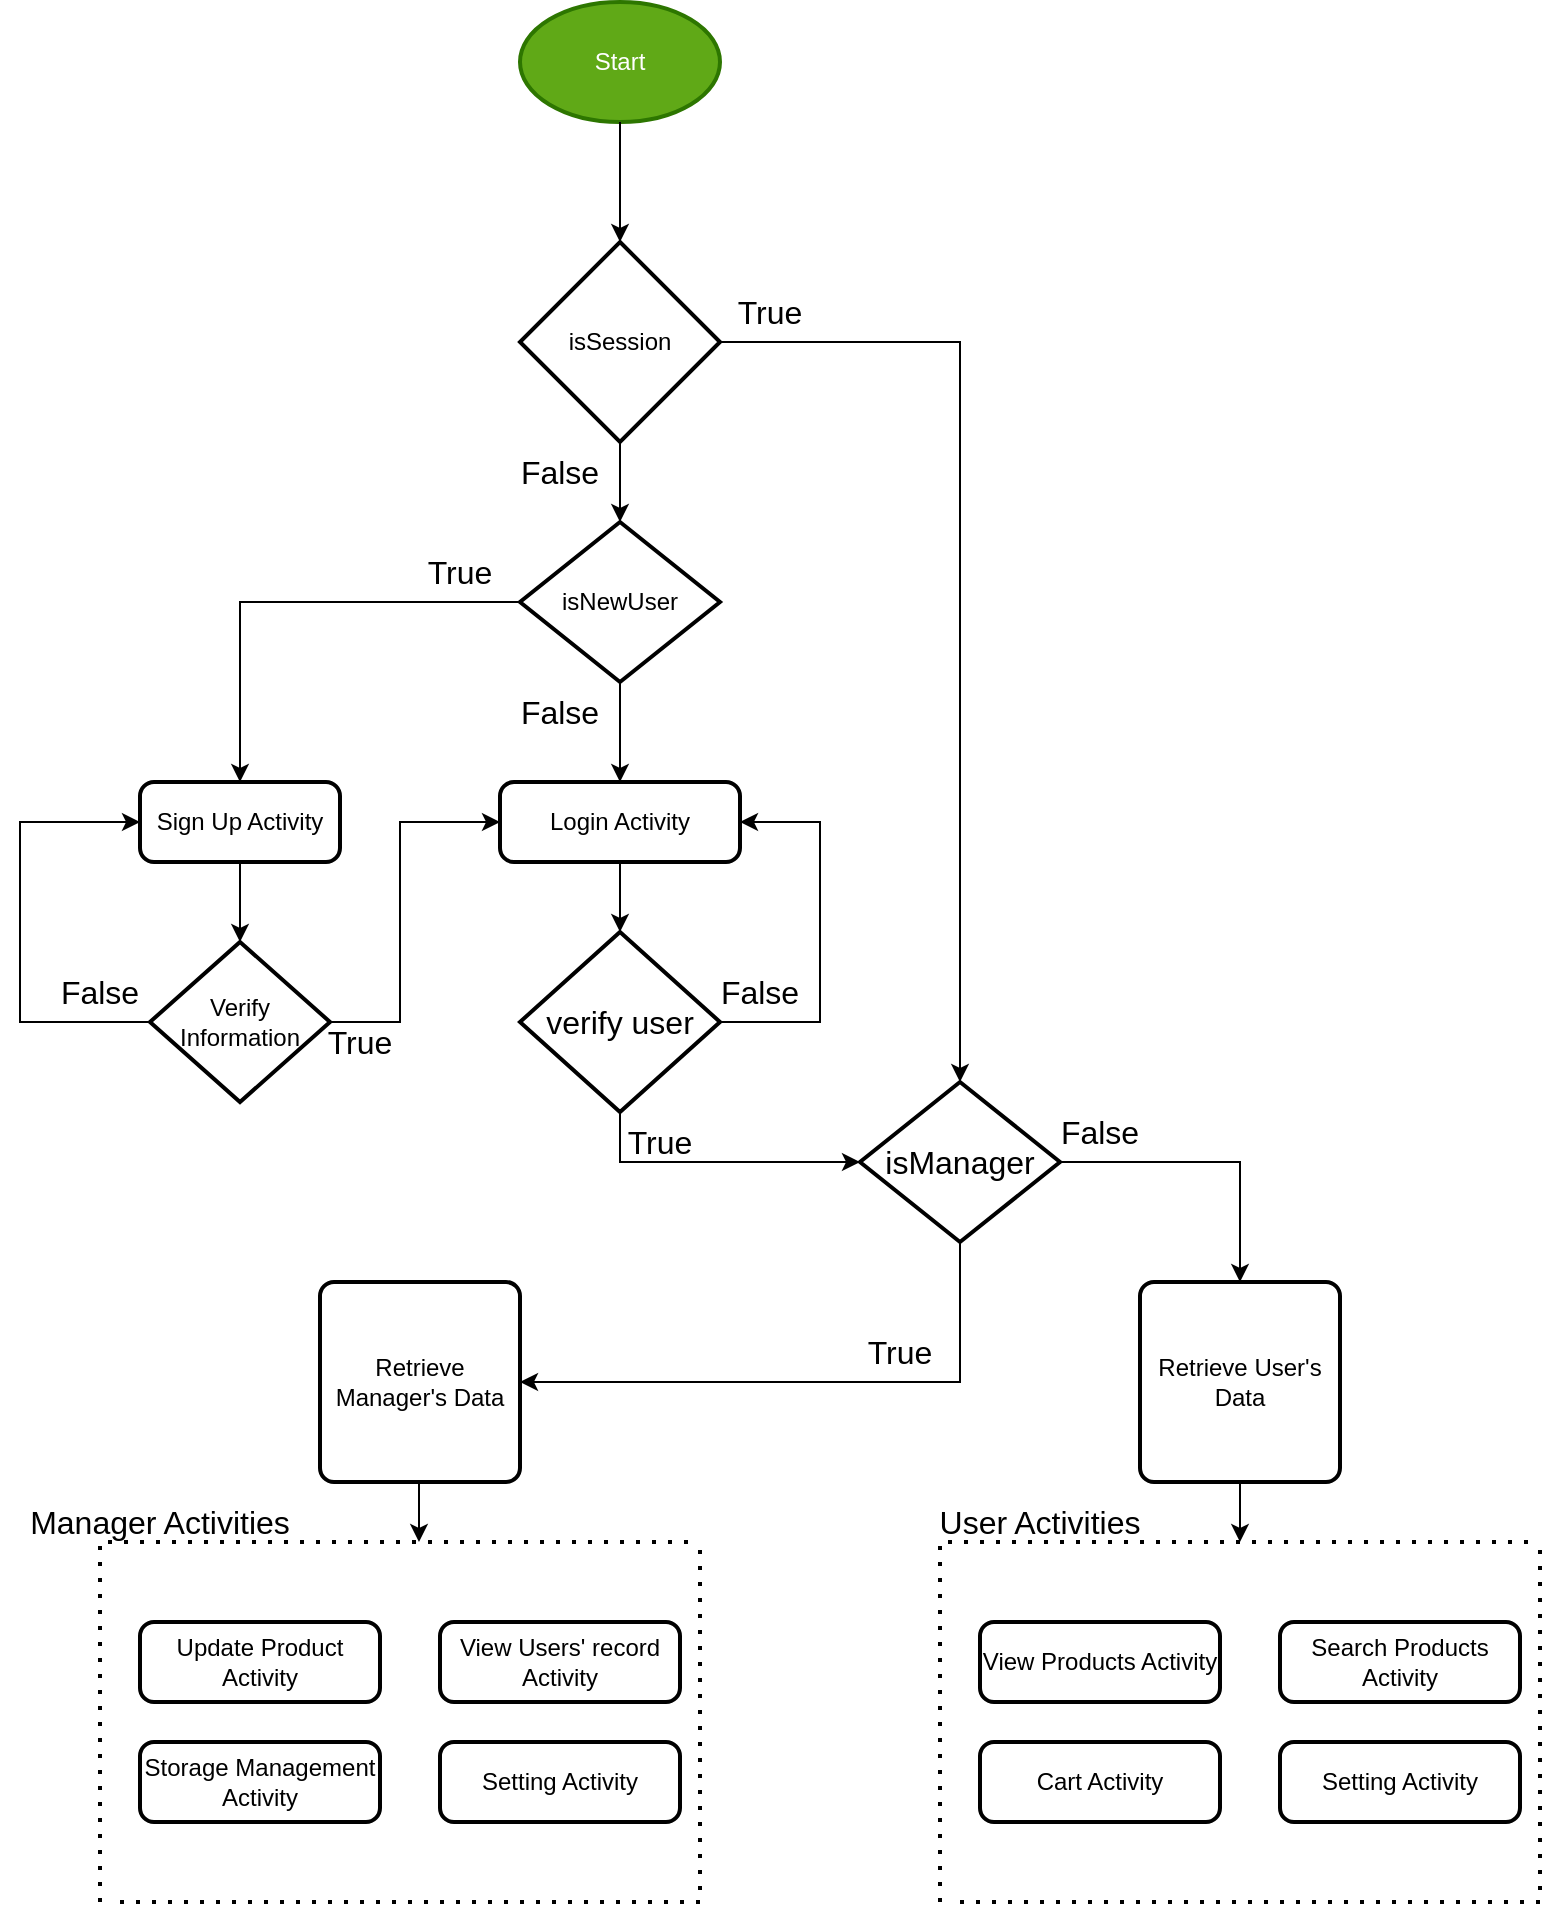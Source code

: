 <mxfile version="16.5.1" type="device"><diagram id="F5ipvTdJDmW8pjF0YB3r" name="Page-1"><mxGraphModel dx="841" dy="741" grid="1" gridSize="10" guides="1" tooltips="1" connect="1" arrows="1" fold="1" page="1" pageScale="1" pageWidth="850" pageHeight="1100" math="0" shadow="0"><root><mxCell id="0"/><mxCell id="1" parent="0"/><mxCell id="FYurd7ylaV0j8sBn1NaA-3" value="isSession" style="strokeWidth=2;html=1;shape=mxgraph.flowchart.decision;whiteSpace=wrap;" parent="1" vertex="1"><mxGeometry x="330" y="150" width="100" height="100" as="geometry"/></mxCell><mxCell id="FYurd7ylaV0j8sBn1NaA-4" value="Start" style="strokeWidth=2;html=1;shape=mxgraph.flowchart.start_1;whiteSpace=wrap;fillColor=#60a917;fontColor=#ffffff;strokeColor=#2D7600;" parent="1" vertex="1"><mxGeometry x="330" y="30" width="100" height="60" as="geometry"/></mxCell><mxCell id="FYurd7ylaV0j8sBn1NaA-5" value="" style="endArrow=classic;html=1;rounded=0;exitX=0.5;exitY=1;exitDx=0;exitDy=0;exitPerimeter=0;entryX=0.5;entryY=0;entryDx=0;entryDy=0;entryPerimeter=0;" parent="1" source="FYurd7ylaV0j8sBn1NaA-4" target="FYurd7ylaV0j8sBn1NaA-3" edge="1"><mxGeometry width="50" height="50" relative="1" as="geometry"><mxPoint x="190" y="140" as="sourcePoint"/><mxPoint x="240" y="90" as="targetPoint"/></mxGeometry></mxCell><mxCell id="FYurd7ylaV0j8sBn1NaA-6" value="" style="endArrow=classic;html=1;rounded=0;exitX=0.5;exitY=1;exitDx=0;exitDy=0;exitPerimeter=0;" parent="1" source="FYurd7ylaV0j8sBn1NaA-3" edge="1"><mxGeometry width="50" height="50" relative="1" as="geometry"><mxPoint x="390" y="280" as="sourcePoint"/><mxPoint x="380" y="290" as="targetPoint"/></mxGeometry></mxCell><mxCell id="FYurd7ylaV0j8sBn1NaA-7" value="False" style="text;html=1;strokeColor=none;fillColor=none;align=center;verticalAlign=middle;whiteSpace=wrap;rounded=0;fontSize=16;" parent="1" vertex="1"><mxGeometry x="320" y="250" width="60" height="30" as="geometry"/></mxCell><mxCell id="FYurd7ylaV0j8sBn1NaA-8" value="Login Activity" style="rounded=1;whiteSpace=wrap;html=1;absoluteArcSize=1;arcSize=14;strokeWidth=2;" parent="1" vertex="1"><mxGeometry x="320" y="420" width="120" height="40" as="geometry"/></mxCell><mxCell id="FYurd7ylaV0j8sBn1NaA-10" value="Retrieve User's Data" style="rounded=1;whiteSpace=wrap;html=1;absoluteArcSize=1;arcSize=14;strokeWidth=2;" parent="1" vertex="1"><mxGeometry x="640" y="670" width="100" height="100" as="geometry"/></mxCell><mxCell id="FYurd7ylaV0j8sBn1NaA-11" value="" style="endArrow=classic;html=1;rounded=0;exitX=1;exitY=0.5;exitDx=0;exitDy=0;exitPerimeter=0;entryX=0.5;entryY=0;entryDx=0;entryDy=0;entryPerimeter=0;" parent="1" source="FYurd7ylaV0j8sBn1NaA-3" target="FYurd7ylaV0j8sBn1NaA-28" edge="1"><mxGeometry width="50" height="50" relative="1" as="geometry"><mxPoint x="440" y="350" as="sourcePoint"/><mxPoint x="490" y="300" as="targetPoint"/><Array as="points"><mxPoint x="550" y="200"/></Array></mxGeometry></mxCell><mxCell id="FYurd7ylaV0j8sBn1NaA-13" value="isNewUser" style="strokeWidth=2;html=1;shape=mxgraph.flowchart.decision;whiteSpace=wrap;" parent="1" vertex="1"><mxGeometry x="330" y="290" width="100" height="80" as="geometry"/></mxCell><mxCell id="FYurd7ylaV0j8sBn1NaA-14" value="" style="endArrow=classic;html=1;rounded=0;exitX=0.5;exitY=1;exitDx=0;exitDy=0;exitPerimeter=0;entryX=0.5;entryY=0;entryDx=0;entryDy=0;" parent="1" source="FYurd7ylaV0j8sBn1NaA-13" target="FYurd7ylaV0j8sBn1NaA-8" edge="1"><mxGeometry width="50" height="50" relative="1" as="geometry"><mxPoint x="250" y="370" as="sourcePoint"/><mxPoint x="300" y="320" as="targetPoint"/></mxGeometry></mxCell><mxCell id="FYurd7ylaV0j8sBn1NaA-15" value="False" style="text;html=1;strokeColor=none;fillColor=none;align=center;verticalAlign=middle;whiteSpace=wrap;rounded=0;fontSize=16;" parent="1" vertex="1"><mxGeometry x="320" y="370" width="60" height="30" as="geometry"/></mxCell><mxCell id="FYurd7ylaV0j8sBn1NaA-17" value="Sign Up Activity" style="rounded=1;whiteSpace=wrap;html=1;absoluteArcSize=1;arcSize=14;strokeWidth=2;" parent="1" vertex="1"><mxGeometry x="140" y="420" width="100" height="40" as="geometry"/></mxCell><mxCell id="FYurd7ylaV0j8sBn1NaA-18" value="" style="endArrow=classic;html=1;rounded=0;exitX=0;exitY=0.5;exitDx=0;exitDy=0;exitPerimeter=0;entryX=0.5;entryY=0;entryDx=0;entryDy=0;" parent="1" source="FYurd7ylaV0j8sBn1NaA-13" target="FYurd7ylaV0j8sBn1NaA-17" edge="1"><mxGeometry width="50" height="50" relative="1" as="geometry"><mxPoint x="250" y="370" as="sourcePoint"/><mxPoint x="300" y="320" as="targetPoint"/><Array as="points"><mxPoint x="190" y="330"/></Array></mxGeometry></mxCell><mxCell id="FYurd7ylaV0j8sBn1NaA-19" value="Verify Information" style="strokeWidth=2;html=1;shape=mxgraph.flowchart.decision;whiteSpace=wrap;" parent="1" vertex="1"><mxGeometry x="145" y="500" width="90" height="80" as="geometry"/></mxCell><mxCell id="FYurd7ylaV0j8sBn1NaA-20" value="True" style="text;html=1;strokeColor=none;fillColor=none;align=center;verticalAlign=middle;whiteSpace=wrap;rounded=0;fontSize=16;" parent="1" vertex="1"><mxGeometry x="425" y="170" width="60" height="30" as="geometry"/></mxCell><mxCell id="FYurd7ylaV0j8sBn1NaA-21" value="User Activities" style="text;html=1;strokeColor=none;fillColor=none;align=center;verticalAlign=middle;whiteSpace=wrap;rounded=0;fontSize=16;" parent="1" vertex="1"><mxGeometry x="530" y="780" width="120" height="20" as="geometry"/></mxCell><mxCell id="FYurd7ylaV0j8sBn1NaA-22" value="" style="endArrow=classic;html=1;rounded=0;fontSize=16;exitX=0.5;exitY=1;exitDx=0;exitDy=0;" parent="1" source="FYurd7ylaV0j8sBn1NaA-17" target="FYurd7ylaV0j8sBn1NaA-19" edge="1"><mxGeometry width="50" height="50" relative="1" as="geometry"><mxPoint x="380" y="550" as="sourcePoint"/><mxPoint x="430" y="500" as="targetPoint"/></mxGeometry></mxCell><mxCell id="FYurd7ylaV0j8sBn1NaA-23" value="" style="endArrow=classic;html=1;rounded=0;fontSize=16;exitX=0;exitY=0.5;exitDx=0;exitDy=0;exitPerimeter=0;entryX=0;entryY=0.5;entryDx=0;entryDy=0;" parent="1" source="FYurd7ylaV0j8sBn1NaA-19" target="FYurd7ylaV0j8sBn1NaA-17" edge="1"><mxGeometry width="50" height="50" relative="1" as="geometry"><mxPoint x="380" y="550" as="sourcePoint"/><mxPoint x="430" y="500" as="targetPoint"/><Array as="points"><mxPoint x="80" y="540"/><mxPoint x="80" y="440"/></Array></mxGeometry></mxCell><mxCell id="FYurd7ylaV0j8sBn1NaA-24" value="False" style="text;html=1;strokeColor=none;fillColor=none;align=center;verticalAlign=middle;whiteSpace=wrap;rounded=0;fontSize=16;" parent="1" vertex="1"><mxGeometry x="90" y="510" width="60" height="30" as="geometry"/></mxCell><mxCell id="FYurd7ylaV0j8sBn1NaA-25" value="" style="endArrow=classic;html=1;rounded=0;fontSize=16;exitX=1;exitY=0.5;exitDx=0;exitDy=0;exitPerimeter=0;entryX=0;entryY=0.5;entryDx=0;entryDy=0;" parent="1" source="FYurd7ylaV0j8sBn1NaA-19" target="FYurd7ylaV0j8sBn1NaA-8" edge="1"><mxGeometry width="50" height="50" relative="1" as="geometry"><mxPoint x="260" y="560" as="sourcePoint"/><mxPoint x="430" y="500" as="targetPoint"/><Array as="points"><mxPoint x="270" y="540"/><mxPoint x="270" y="440"/></Array></mxGeometry></mxCell><mxCell id="FYurd7ylaV0j8sBn1NaA-26" value="True" style="text;html=1;strokeColor=none;fillColor=none;align=center;verticalAlign=middle;whiteSpace=wrap;rounded=0;fontSize=16;" parent="1" vertex="1"><mxGeometry x="220" y="535" width="60" height="30" as="geometry"/></mxCell><mxCell id="FYurd7ylaV0j8sBn1NaA-27" value="True" style="text;html=1;strokeColor=none;fillColor=none;align=center;verticalAlign=middle;whiteSpace=wrap;rounded=0;fontSize=16;" parent="1" vertex="1"><mxGeometry x="270" y="300" width="60" height="30" as="geometry"/></mxCell><mxCell id="FYurd7ylaV0j8sBn1NaA-28" value="isManager" style="strokeWidth=2;html=1;shape=mxgraph.flowchart.decision;whiteSpace=wrap;fontSize=16;" parent="1" vertex="1"><mxGeometry x="500" y="570" width="100" height="80" as="geometry"/></mxCell><mxCell id="FYurd7ylaV0j8sBn1NaA-29" value="" style="endArrow=classic;html=1;rounded=0;fontSize=16;exitX=1;exitY=0.5;exitDx=0;exitDy=0;exitPerimeter=0;entryX=0.5;entryY=0;entryDx=0;entryDy=0;" parent="1" source="FYurd7ylaV0j8sBn1NaA-28" target="FYurd7ylaV0j8sBn1NaA-10" edge="1"><mxGeometry width="50" height="50" relative="1" as="geometry"><mxPoint x="460" y="640" as="sourcePoint"/><mxPoint x="510" y="590" as="targetPoint"/><Array as="points"><mxPoint x="690" y="610"/></Array></mxGeometry></mxCell><mxCell id="FYurd7ylaV0j8sBn1NaA-30" value="False" style="text;html=1;strokeColor=none;fillColor=none;align=center;verticalAlign=middle;whiteSpace=wrap;rounded=0;fontSize=16;" parent="1" vertex="1"><mxGeometry x="590" y="580" width="60" height="30" as="geometry"/></mxCell><mxCell id="FYurd7ylaV0j8sBn1NaA-31" value="verify user" style="strokeWidth=2;html=1;shape=mxgraph.flowchart.decision;whiteSpace=wrap;fontSize=16;" parent="1" vertex="1"><mxGeometry x="330" y="495" width="100" height="90" as="geometry"/></mxCell><mxCell id="FYurd7ylaV0j8sBn1NaA-32" value="" style="endArrow=classic;html=1;rounded=0;fontSize=16;exitX=0.5;exitY=1;exitDx=0;exitDy=0;entryX=0.5;entryY=0;entryDx=0;entryDy=0;entryPerimeter=0;" parent="1" source="FYurd7ylaV0j8sBn1NaA-8" target="FYurd7ylaV0j8sBn1NaA-31" edge="1"><mxGeometry width="50" height="50" relative="1" as="geometry"><mxPoint x="460" y="660" as="sourcePoint"/><mxPoint x="510" y="610" as="targetPoint"/></mxGeometry></mxCell><mxCell id="FYurd7ylaV0j8sBn1NaA-33" value="" style="endArrow=classic;html=1;rounded=0;fontSize=16;exitX=1;exitY=0.5;exitDx=0;exitDy=0;exitPerimeter=0;entryX=1;entryY=0.5;entryDx=0;entryDy=0;" parent="1" source="FYurd7ylaV0j8sBn1NaA-31" target="FYurd7ylaV0j8sBn1NaA-8" edge="1"><mxGeometry width="50" height="50" relative="1" as="geometry"><mxPoint x="460" y="660" as="sourcePoint"/><mxPoint x="510" y="610" as="targetPoint"/><Array as="points"><mxPoint x="480" y="540"/><mxPoint x="480" y="440"/></Array></mxGeometry></mxCell><mxCell id="FYurd7ylaV0j8sBn1NaA-34" value="False" style="text;html=1;strokeColor=none;fillColor=none;align=center;verticalAlign=middle;whiteSpace=wrap;rounded=0;fontSize=16;" parent="1" vertex="1"><mxGeometry x="420" y="510" width="60" height="30" as="geometry"/></mxCell><mxCell id="FYurd7ylaV0j8sBn1NaA-35" value="" style="endArrow=classic;html=1;rounded=0;fontSize=16;exitX=0.5;exitY=1;exitDx=0;exitDy=0;exitPerimeter=0;" parent="1" source="FYurd7ylaV0j8sBn1NaA-31" edge="1"><mxGeometry width="50" height="50" relative="1" as="geometry"><mxPoint x="460" y="660" as="sourcePoint"/><mxPoint x="500" y="610" as="targetPoint"/><Array as="points"><mxPoint x="380" y="610"/></Array></mxGeometry></mxCell><mxCell id="FYurd7ylaV0j8sBn1NaA-36" value="True" style="text;html=1;strokeColor=none;fillColor=none;align=center;verticalAlign=middle;whiteSpace=wrap;rounded=0;fontSize=16;" parent="1" vertex="1"><mxGeometry x="370" y="585" width="60" height="30" as="geometry"/></mxCell><mxCell id="FYurd7ylaV0j8sBn1NaA-37" value="View Products Activity" style="rounded=1;whiteSpace=wrap;html=1;absoluteArcSize=1;arcSize=14;strokeWidth=2;" parent="1" vertex="1"><mxGeometry x="560" y="840" width="120" height="40" as="geometry"/></mxCell><mxCell id="FYurd7ylaV0j8sBn1NaA-38" value="Search Products Activity" style="rounded=1;whiteSpace=wrap;html=1;absoluteArcSize=1;arcSize=14;strokeWidth=2;" parent="1" vertex="1"><mxGeometry x="710" y="840" width="120" height="40" as="geometry"/></mxCell><mxCell id="FYurd7ylaV0j8sBn1NaA-39" value="Setting Activity" style="rounded=1;whiteSpace=wrap;html=1;absoluteArcSize=1;arcSize=14;strokeWidth=2;" parent="1" vertex="1"><mxGeometry x="710" y="900" width="120" height="40" as="geometry"/></mxCell><mxCell id="FYurd7ylaV0j8sBn1NaA-40" value="Cart Activity" style="rounded=1;whiteSpace=wrap;html=1;absoluteArcSize=1;arcSize=14;strokeWidth=2;" parent="1" vertex="1"><mxGeometry x="560" y="900" width="120" height="40" as="geometry"/></mxCell><mxCell id="FYurd7ylaV0j8sBn1NaA-41" value="" style="endArrow=none;dashed=1;html=1;dashPattern=1 3;strokeWidth=2;rounded=0;fontSize=16;" parent="1" edge="1"><mxGeometry width="50" height="50" relative="1" as="geometry"><mxPoint x="540" y="980" as="sourcePoint"/><mxPoint x="840" y="800" as="targetPoint"/><Array as="points"><mxPoint x="540" y="800"/></Array></mxGeometry></mxCell><mxCell id="FYurd7ylaV0j8sBn1NaA-42" value="" style="endArrow=none;dashed=1;html=1;dashPattern=1 3;strokeWidth=2;rounded=0;fontSize=16;" parent="1" edge="1"><mxGeometry width="50" height="50" relative="1" as="geometry"><mxPoint x="550" y="980" as="sourcePoint"/><mxPoint x="840" y="800" as="targetPoint"/><Array as="points"><mxPoint x="840" y="980"/></Array></mxGeometry></mxCell><mxCell id="FYurd7ylaV0j8sBn1NaA-43" value="" style="endArrow=classic;html=1;rounded=0;fontSize=16;exitX=0.5;exitY=1;exitDx=0;exitDy=0;" parent="1" source="FYurd7ylaV0j8sBn1NaA-10" edge="1"><mxGeometry width="50" height="50" relative="1" as="geometry"><mxPoint x="540" y="770" as="sourcePoint"/><mxPoint x="690" y="800" as="targetPoint"/></mxGeometry></mxCell><mxCell id="FYurd7ylaV0j8sBn1NaA-44" value="Retrieve Manager's Data" style="rounded=1;whiteSpace=wrap;html=1;absoluteArcSize=1;arcSize=14;strokeWidth=2;" parent="1" vertex="1"><mxGeometry x="230" y="670" width="100" height="100" as="geometry"/></mxCell><mxCell id="FYurd7ylaV0j8sBn1NaA-45" value="" style="endArrow=classic;html=1;rounded=0;fontSize=16;exitX=0.5;exitY=1;exitDx=0;exitDy=0;exitPerimeter=0;entryX=1;entryY=0.5;entryDx=0;entryDy=0;" parent="1" source="FYurd7ylaV0j8sBn1NaA-28" target="FYurd7ylaV0j8sBn1NaA-44" edge="1"><mxGeometry width="50" height="50" relative="1" as="geometry"><mxPoint x="350" y="760" as="sourcePoint"/><mxPoint x="400" y="710" as="targetPoint"/><Array as="points"><mxPoint x="550" y="720"/></Array></mxGeometry></mxCell><mxCell id="FYurd7ylaV0j8sBn1NaA-46" value="True" style="text;html=1;strokeColor=none;fillColor=none;align=center;verticalAlign=middle;whiteSpace=wrap;rounded=0;fontSize=16;" parent="1" vertex="1"><mxGeometry x="490" y="690" width="60" height="30" as="geometry"/></mxCell><mxCell id="FYurd7ylaV0j8sBn1NaA-47" value="Update Product Activity" style="rounded=1;whiteSpace=wrap;html=1;absoluteArcSize=1;arcSize=14;strokeWidth=2;" parent="1" vertex="1"><mxGeometry x="140" y="840" width="120" height="40" as="geometry"/></mxCell><mxCell id="FYurd7ylaV0j8sBn1NaA-48" value="View Users' record Activity" style="rounded=1;whiteSpace=wrap;html=1;absoluteArcSize=1;arcSize=14;strokeWidth=2;" parent="1" vertex="1"><mxGeometry x="290" y="840" width="120" height="40" as="geometry"/></mxCell><mxCell id="FYurd7ylaV0j8sBn1NaA-49" value="Setting Activity" style="rounded=1;whiteSpace=wrap;html=1;absoluteArcSize=1;arcSize=14;strokeWidth=2;" parent="1" vertex="1"><mxGeometry x="290" y="900" width="120" height="40" as="geometry"/></mxCell><mxCell id="FYurd7ylaV0j8sBn1NaA-50" value="Storage Management Activity" style="rounded=1;whiteSpace=wrap;html=1;absoluteArcSize=1;arcSize=14;strokeWidth=2;" parent="1" vertex="1"><mxGeometry x="140" y="900" width="120" height="40" as="geometry"/></mxCell><mxCell id="FYurd7ylaV0j8sBn1NaA-51" value="" style="endArrow=none;dashed=1;html=1;dashPattern=1 3;strokeWidth=2;rounded=0;fontSize=16;" parent="1" edge="1"><mxGeometry width="50" height="50" relative="1" as="geometry"><mxPoint x="120" y="980" as="sourcePoint"/><mxPoint x="420" y="800" as="targetPoint"/><Array as="points"><mxPoint x="120" y="800"/></Array></mxGeometry></mxCell><mxCell id="FYurd7ylaV0j8sBn1NaA-52" value="" style="endArrow=none;dashed=1;html=1;dashPattern=1 3;strokeWidth=2;rounded=0;fontSize=16;" parent="1" edge="1"><mxGeometry width="50" height="50" relative="1" as="geometry"><mxPoint x="130" y="980" as="sourcePoint"/><mxPoint x="420" y="800" as="targetPoint"/><Array as="points"><mxPoint x="420" y="980"/></Array></mxGeometry></mxCell><mxCell id="FYurd7ylaV0j8sBn1NaA-53" value="Manager Activities" style="text;html=1;strokeColor=none;fillColor=none;align=center;verticalAlign=middle;whiteSpace=wrap;rounded=0;fontSize=16;" parent="1" vertex="1"><mxGeometry x="70" y="780" width="160" height="20" as="geometry"/></mxCell><mxCell id="FYurd7ylaV0j8sBn1NaA-54" value="" style="endArrow=classic;html=1;rounded=0;fontSize=16;exitX=0.5;exitY=1;exitDx=0;exitDy=0;" parent="1" edge="1"><mxGeometry width="50" height="50" relative="1" as="geometry"><mxPoint x="279.5" y="770" as="sourcePoint"/><mxPoint x="279.5" y="800" as="targetPoint"/></mxGeometry></mxCell></root></mxGraphModel></diagram></mxfile>